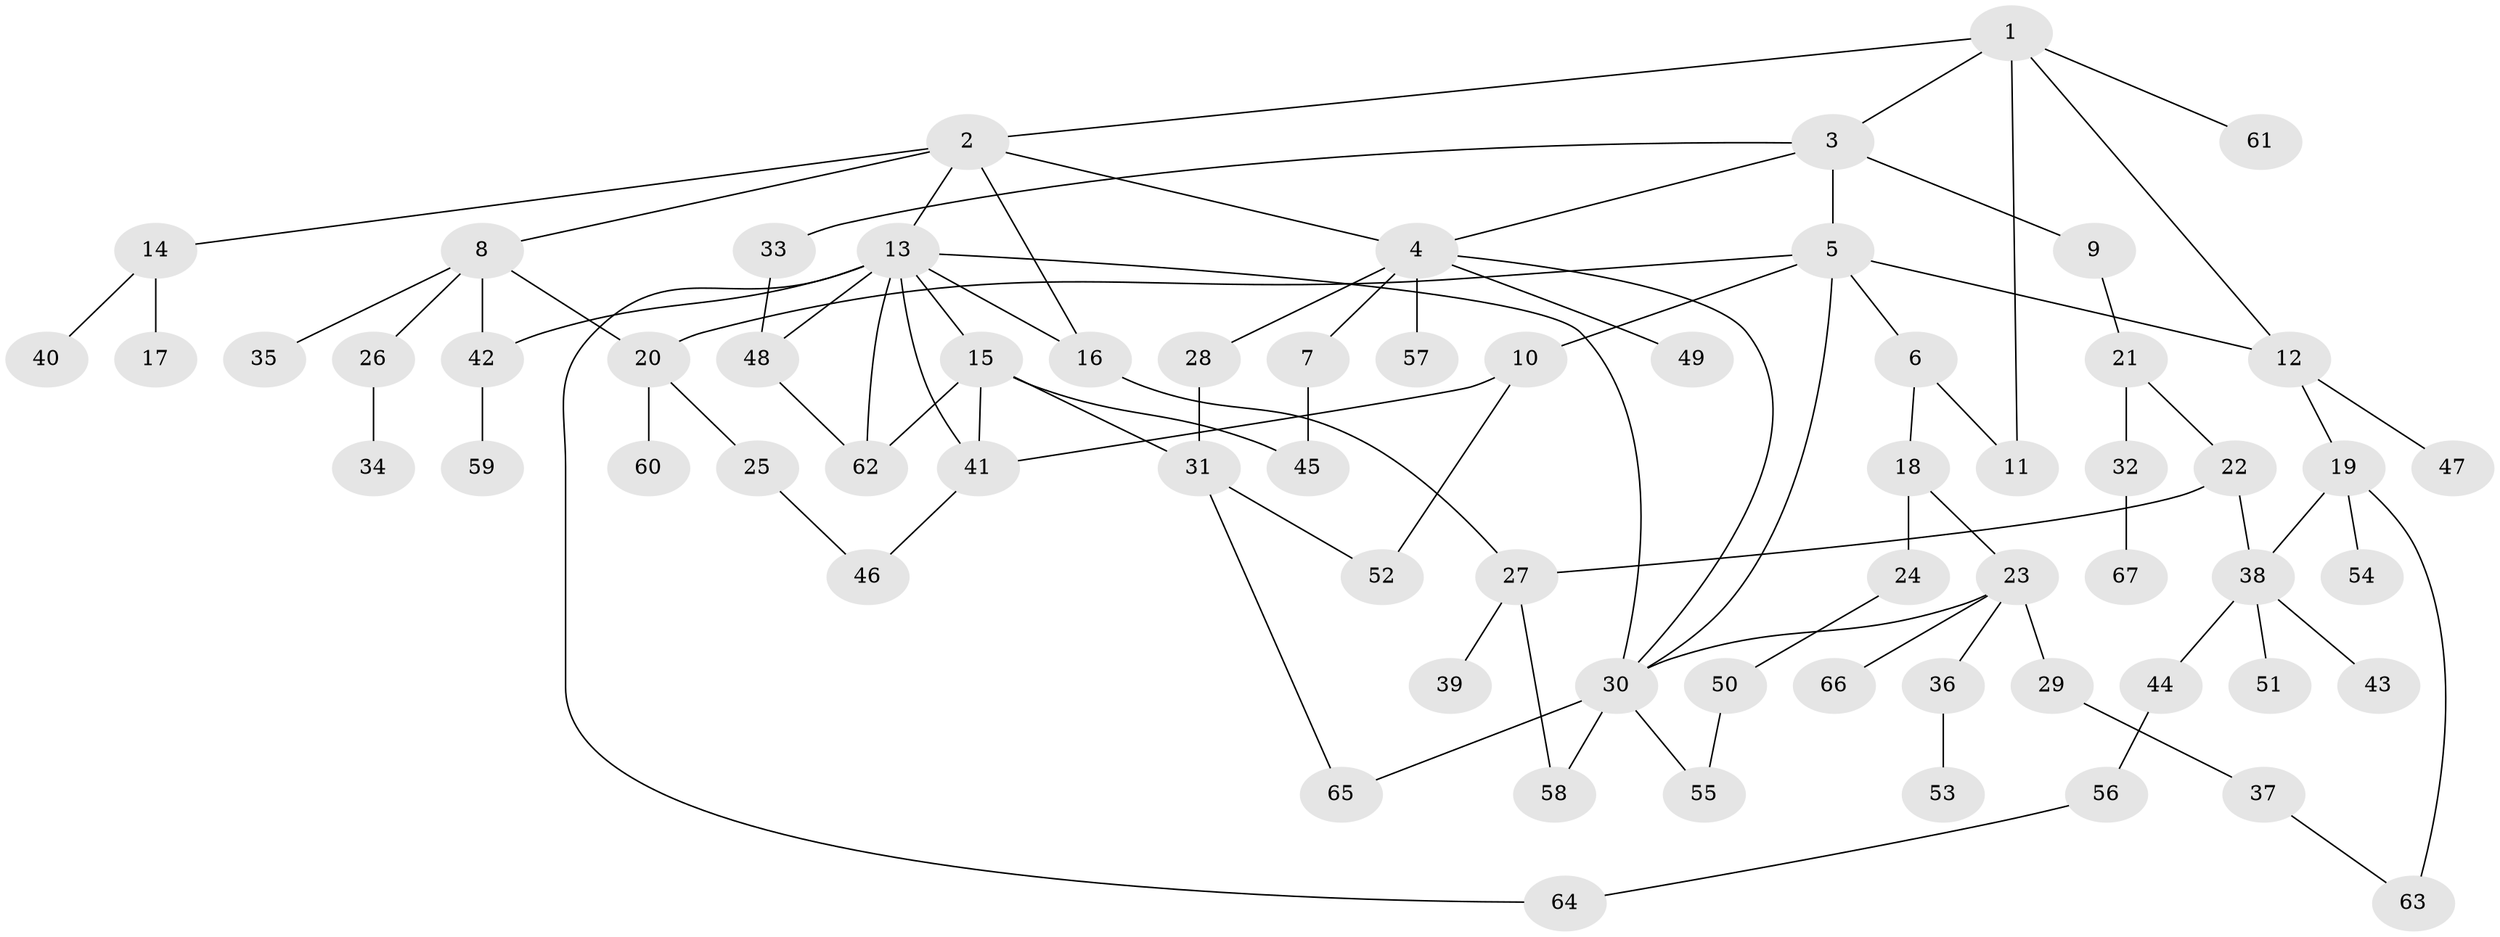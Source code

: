 // Generated by graph-tools (version 1.1) at 2025/49/03/09/25 03:49:19]
// undirected, 67 vertices, 91 edges
graph export_dot {
graph [start="1"]
  node [color=gray90,style=filled];
  1;
  2;
  3;
  4;
  5;
  6;
  7;
  8;
  9;
  10;
  11;
  12;
  13;
  14;
  15;
  16;
  17;
  18;
  19;
  20;
  21;
  22;
  23;
  24;
  25;
  26;
  27;
  28;
  29;
  30;
  31;
  32;
  33;
  34;
  35;
  36;
  37;
  38;
  39;
  40;
  41;
  42;
  43;
  44;
  45;
  46;
  47;
  48;
  49;
  50;
  51;
  52;
  53;
  54;
  55;
  56;
  57;
  58;
  59;
  60;
  61;
  62;
  63;
  64;
  65;
  66;
  67;
  1 -- 2;
  1 -- 3;
  1 -- 11;
  1 -- 61;
  1 -- 12;
  2 -- 4;
  2 -- 8;
  2 -- 13;
  2 -- 14;
  2 -- 16;
  3 -- 5;
  3 -- 9;
  3 -- 33;
  3 -- 4;
  4 -- 7;
  4 -- 28;
  4 -- 49;
  4 -- 57;
  4 -- 30;
  5 -- 6;
  5 -- 10;
  5 -- 12;
  5 -- 30;
  5 -- 20;
  6 -- 18;
  6 -- 11;
  7 -- 45;
  8 -- 20;
  8 -- 26;
  8 -- 35;
  8 -- 42;
  9 -- 21;
  10 -- 41;
  10 -- 52;
  12 -- 19;
  12 -- 47;
  13 -- 15;
  13 -- 42;
  13 -- 48;
  13 -- 62;
  13 -- 64;
  13 -- 30;
  13 -- 16;
  13 -- 41;
  14 -- 17;
  14 -- 40;
  15 -- 31;
  15 -- 45;
  15 -- 62;
  15 -- 41;
  16 -- 27;
  18 -- 23;
  18 -- 24;
  19 -- 38;
  19 -- 54;
  19 -- 63;
  20 -- 25;
  20 -- 60;
  21 -- 22;
  21 -- 32;
  22 -- 27;
  22 -- 38;
  23 -- 29;
  23 -- 30;
  23 -- 36;
  23 -- 66;
  24 -- 50;
  25 -- 46;
  26 -- 34;
  27 -- 39;
  27 -- 58;
  28 -- 31;
  29 -- 37;
  30 -- 58;
  30 -- 65;
  30 -- 55;
  31 -- 65;
  31 -- 52;
  32 -- 67;
  33 -- 48;
  36 -- 53;
  37 -- 63;
  38 -- 43;
  38 -- 44;
  38 -- 51;
  41 -- 46;
  42 -- 59;
  44 -- 56;
  48 -- 62;
  50 -- 55;
  56 -- 64;
}
